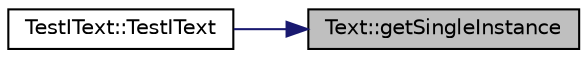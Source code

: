 digraph "Text::getSingleInstance"
{
 // LATEX_PDF_SIZE
  edge [fontname="Helvetica",fontsize="10",labelfontname="Helvetica",labelfontsize="10"];
  node [fontname="Helvetica",fontsize="10",shape=record];
  rankdir="RL";
  Node1 [label="Text::getSingleInstance",height=0.2,width=0.4,color="black", fillcolor="grey75", style="filled", fontcolor="black",tooltip=" "];
  Node1 -> Node2 [dir="back",color="midnightblue",fontsize="10",style="solid",fontname="Helvetica"];
  Node2 [label="TestIText::TestIText",height=0.2,width=0.4,color="black", fillcolor="white", style="filled",URL="$class_test_i_text.html#a5dad46859b76b176f528ce145b162f39",tooltip="Initializes an instance of the ObserverPatternTest object /summary>"];
}

